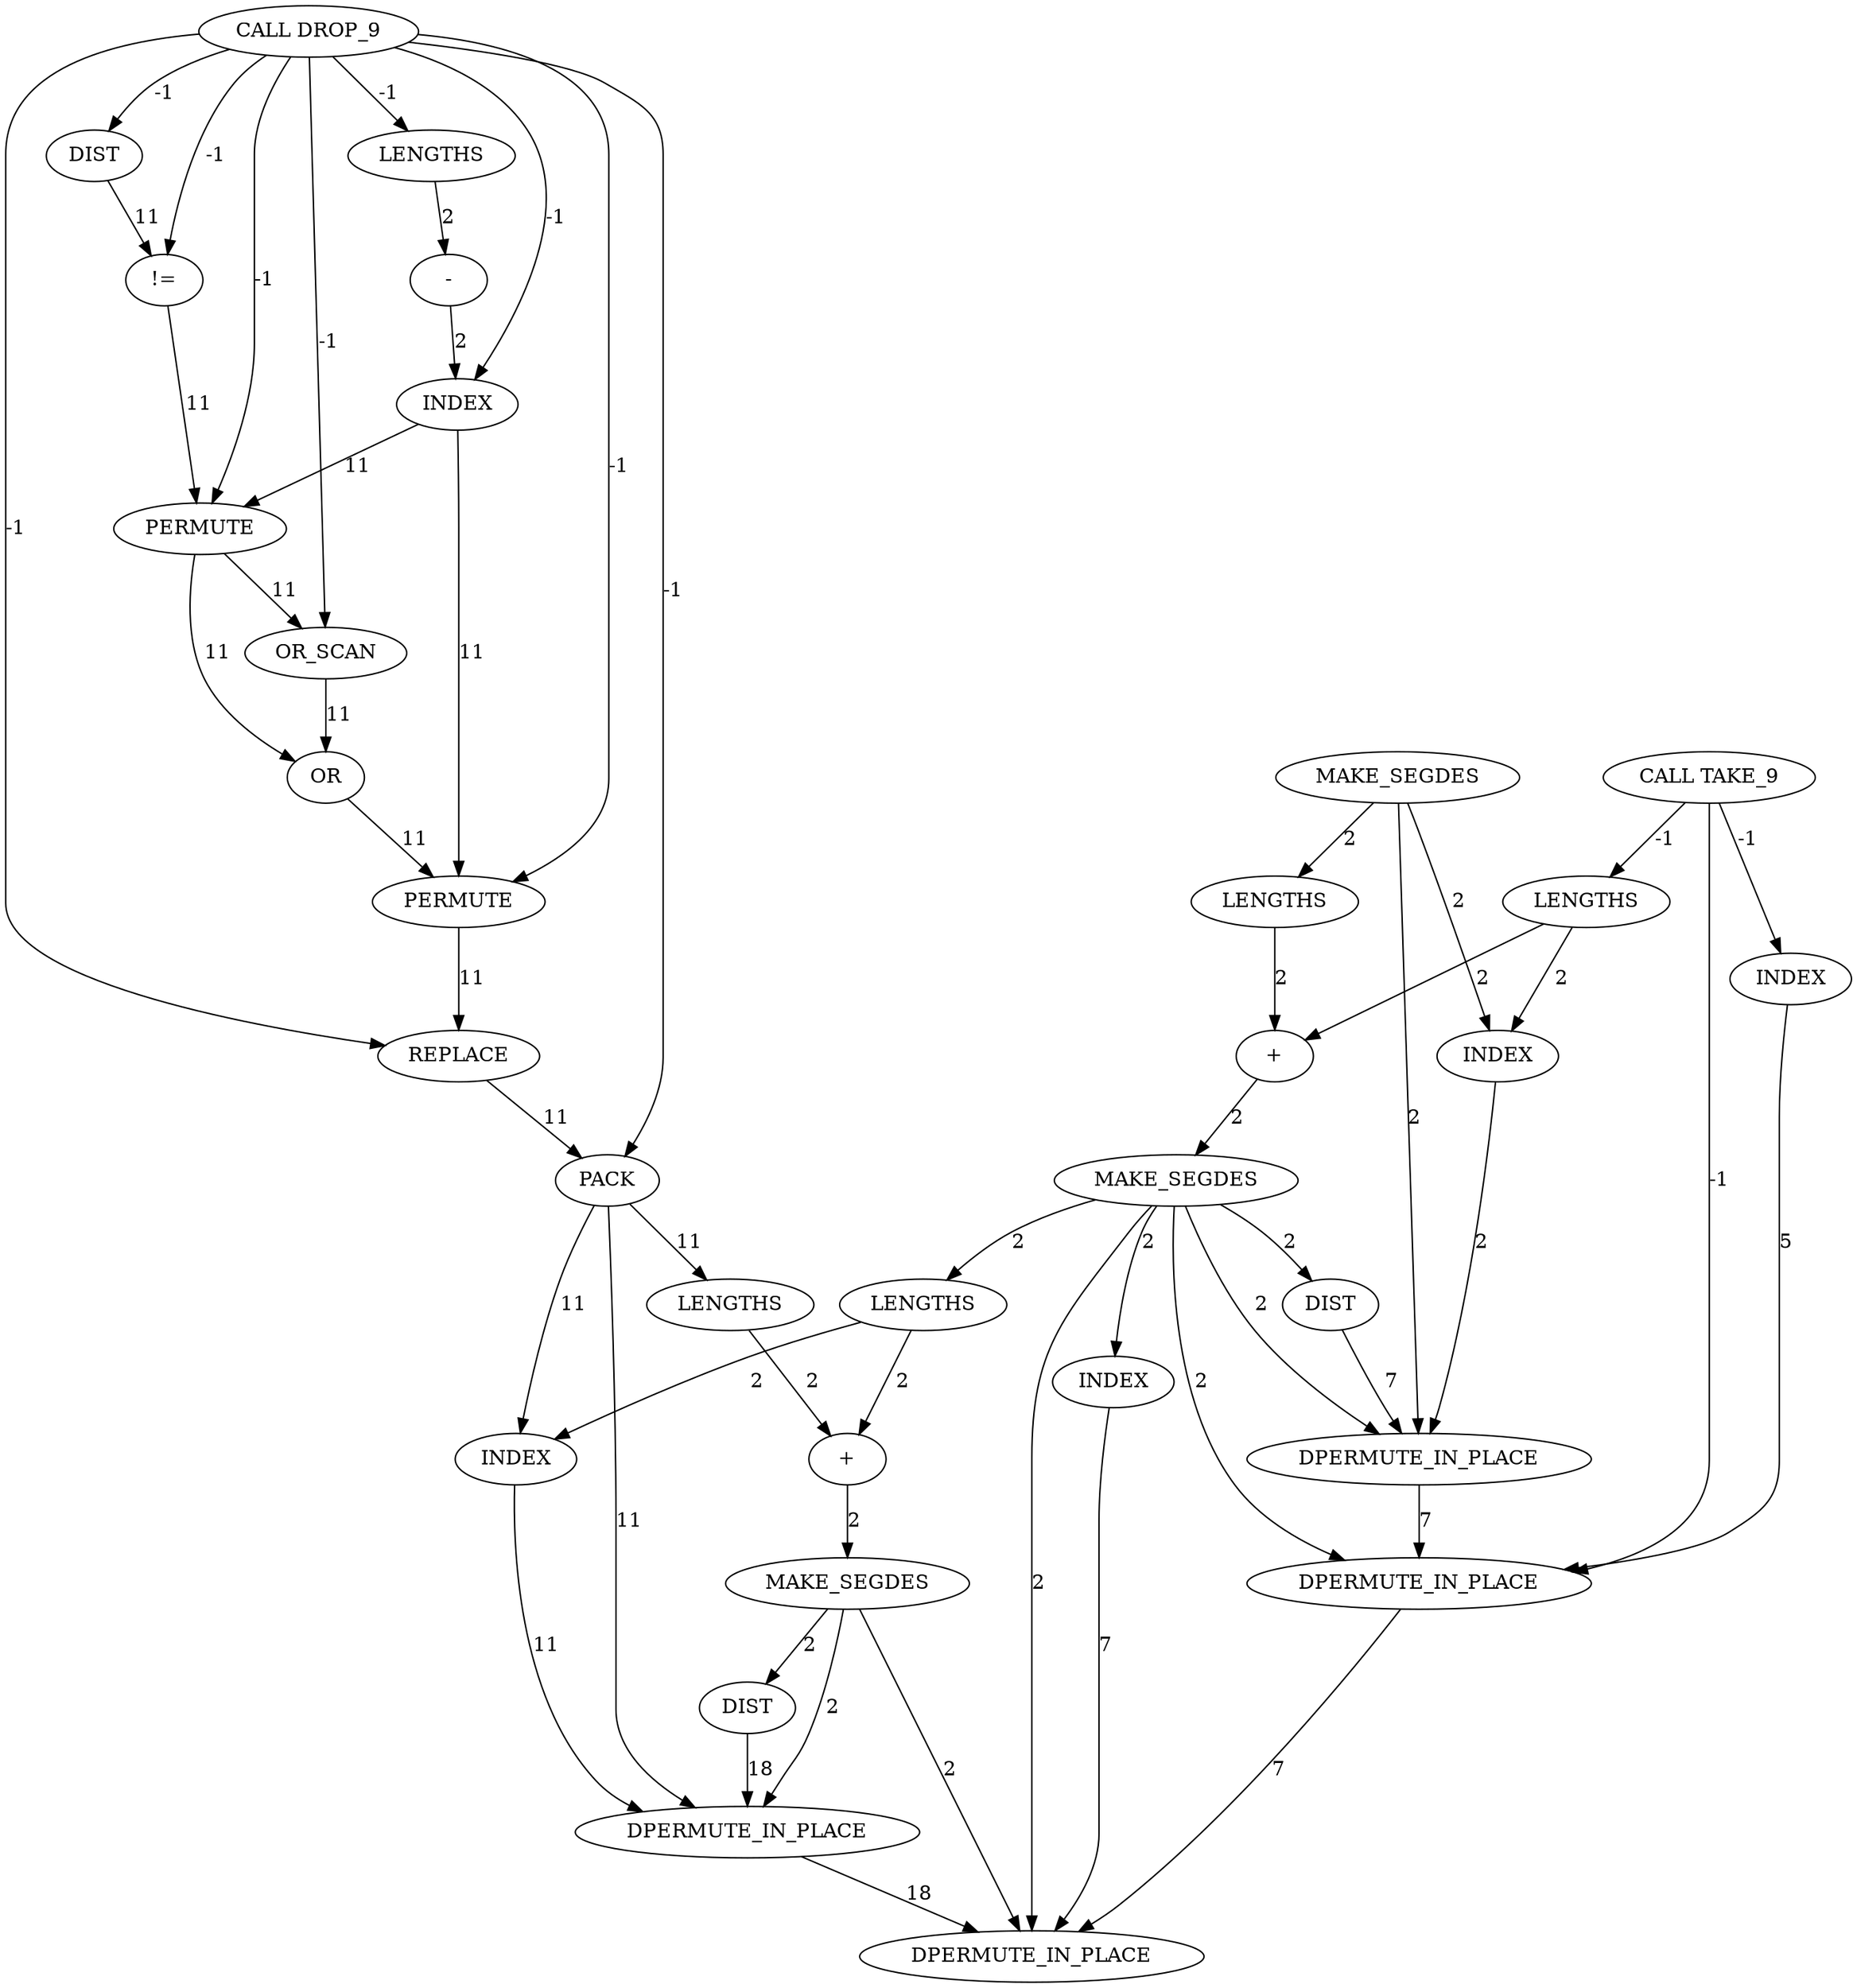 digraph {
	ep_B_INST_1479 [label="CALL DROP_9" cost=0]
	ep_B_INST_10425 [label=DPERMUTE_IN_PLACE cost=257]
	ep_B_INST_9740 [label=LENGTHS cost=86]
	ep_B_INST_1472 [label="CALL TAKE_9" cost=0]
	ep_B_INST_9847 [label=INDEX cost=387]
	ep_B_INST_9736 [label="!=" cost=1504]
	ep_B_INST_9758 [label=PERMUTE cost=343]
	ep_B_INST_9668 [label=INDEX cost=8041]
	ep_B_INST_9742 [label="-" cost=44]
	ep_B_INST_9775 [label=OR cost=258]
	ep_B_INST_9691 [label="+" cost=44]
	ep_B_INST_9696 [label=MAKE_SEGDES cost=86]
	ep_B_INST_9869 [label=DIST cost=2]
	ep_B_INST_9857 [label=LENGTHS cost=44]
	ep_B_INST_9797 [label=PERMUTE cost=87]
	ep_B_INST_9835 [label=INDEX cost=258]
	ep_B_INST_10424 [label=DPERMUTE_IN_PLACE cost=344]
	ep_B_INST_9839 [label=LENGTHS cost=86]
	ep_B_INST_10423 [label=DPERMUTE_IN_PLACE cost=214]
	ep_B_INST_9672 [label=LENGTHS cost=85]
	ep_B_INST_9702 [label=DIST cost=86]
	ep_B_INST_10422 [label=DPERMUTE_IN_PLACE cost=130]
	ep_B_INST_9680 [label=INDEX cost=473]
	ep_B_INST_9823 [label=PACK cost=258]
	ep_B_INST_9806 [label=REPLACE cost=3827]
	ep_B_INST_9750 [label=INDEX cost=301]
	ep_B_INST_9762 [label=OR_SCAN cost=645]
	ep_B_INST_9733 [label=DIST cost=3355]
	ep_B_INST_9858 [label="+" cost=128]
	ep_B_INST_9863 [label=MAKE_SEGDES cost=85]
	ep_B_INST_9690 [label=LENGTHS cost=43]
	ep_B_INST_1474 [label=MAKE_SEGDES cost=2]
	ep_B_INST_1479 -> ep_B_INST_9733 [label=-1 cost=-1]
	ep_B_INST_1479 -> ep_B_INST_9736 [label=-1 cost=-1]
	ep_B_INST_1479 -> ep_B_INST_9740 [label=-1 cost=-1]
	ep_B_INST_1479 -> ep_B_INST_9750 [label=-1 cost=-1]
	ep_B_INST_1479 -> ep_B_INST_9758 [label=-1 cost=-1]
	ep_B_INST_1479 -> ep_B_INST_9762 [label=-1 cost=-1]
	ep_B_INST_1479 -> ep_B_INST_9797 [label=-1 cost=-1]
	ep_B_INST_1479 -> ep_B_INST_9806 [label=-1 cost=-1]
	ep_B_INST_1479 -> ep_B_INST_9823 [label=-1 cost=-1]
	ep_B_INST_9740 -> ep_B_INST_9742 [label=2 cost=2]
	ep_B_INST_1472 -> ep_B_INST_9668 [label=-1 cost=-1]
	ep_B_INST_1472 -> ep_B_INST_9672 [label=-1 cost=-1]
	ep_B_INST_1472 -> ep_B_INST_10423 [label=-1 cost=-1]
	ep_B_INST_9847 -> ep_B_INST_10424 [label=11 cost=11]
	ep_B_INST_9736 -> ep_B_INST_9758 [label=11 cost=11]
	ep_B_INST_9758 -> ep_B_INST_9762 [label=11 cost=11]
	ep_B_INST_9758 -> ep_B_INST_9775 [label=11 cost=11]
	ep_B_INST_9668 -> ep_B_INST_10423 [label=5 cost=5]
	ep_B_INST_9742 -> ep_B_INST_9750 [label=2 cost=2]
	ep_B_INST_9775 -> ep_B_INST_9797 [label=11 cost=11]
	ep_B_INST_9691 -> ep_B_INST_9696 [label=2 cost=2]
	ep_B_INST_9696 -> ep_B_INST_9702 [label=2 cost=2]
	ep_B_INST_9696 -> ep_B_INST_10422 [label=2 cost=2]
	ep_B_INST_9696 -> ep_B_INST_10423 [label=2 cost=2]
	ep_B_INST_9696 -> ep_B_INST_9835 [label=2 cost=2]
	ep_B_INST_9696 -> ep_B_INST_9839 [label=2 cost=2]
	ep_B_INST_9696 -> ep_B_INST_10425 [label=2 cost=2]
	ep_B_INST_9869 -> ep_B_INST_10424 [label=18 cost=18]
	ep_B_INST_9857 -> ep_B_INST_9858 [label=2 cost=2]
	ep_B_INST_9797 -> ep_B_INST_9806 [label=11 cost=11]
	ep_B_INST_9835 -> ep_B_INST_10425 [label=7 cost=7]
	ep_B_INST_10424 -> ep_B_INST_10425 [label=18 cost=18]
	ep_B_INST_9839 -> ep_B_INST_9847 [label=2 cost=2]
	ep_B_INST_9839 -> ep_B_INST_9858 [label=2 cost=2]
	ep_B_INST_10423 -> ep_B_INST_10425 [label=7 cost=7]
	ep_B_INST_9672 -> ep_B_INST_9680 [label=2 cost=2]
	ep_B_INST_9672 -> ep_B_INST_9691 [label=2 cost=2]
	ep_B_INST_9702 -> ep_B_INST_10422 [label=7 cost=7]
	ep_B_INST_10422 -> ep_B_INST_10423 [label=7 cost=7]
	ep_B_INST_9680 -> ep_B_INST_10422 [label=2 cost=2]
	ep_B_INST_9823 -> ep_B_INST_9847 [label=11 cost=11]
	ep_B_INST_9823 -> ep_B_INST_9857 [label=11 cost=11]
	ep_B_INST_9823 -> ep_B_INST_10424 [label=11 cost=11]
	ep_B_INST_9806 -> ep_B_INST_9823 [label=11 cost=11]
	ep_B_INST_9750 -> ep_B_INST_9758 [label=11 cost=11]
	ep_B_INST_9750 -> ep_B_INST_9797 [label=11 cost=11]
	ep_B_INST_9762 -> ep_B_INST_9775 [label=11 cost=11]
	ep_B_INST_9733 -> ep_B_INST_9736 [label=11 cost=11]
	ep_B_INST_9858 -> ep_B_INST_9863 [label=2 cost=2]
	ep_B_INST_9863 -> ep_B_INST_9869 [label=2 cost=2]
	ep_B_INST_9863 -> ep_B_INST_10424 [label=2 cost=2]
	ep_B_INST_9863 -> ep_B_INST_10425 [label=2 cost=2]
	ep_B_INST_9690 -> ep_B_INST_9691 [label=2 cost=2]
	ep_B_INST_1474 -> ep_B_INST_9680 [label=2 cost=2]
	ep_B_INST_1474 -> ep_B_INST_9690 [label=2 cost=2]
	ep_B_INST_1474 -> ep_B_INST_10422 [label=2 cost=2]
}
